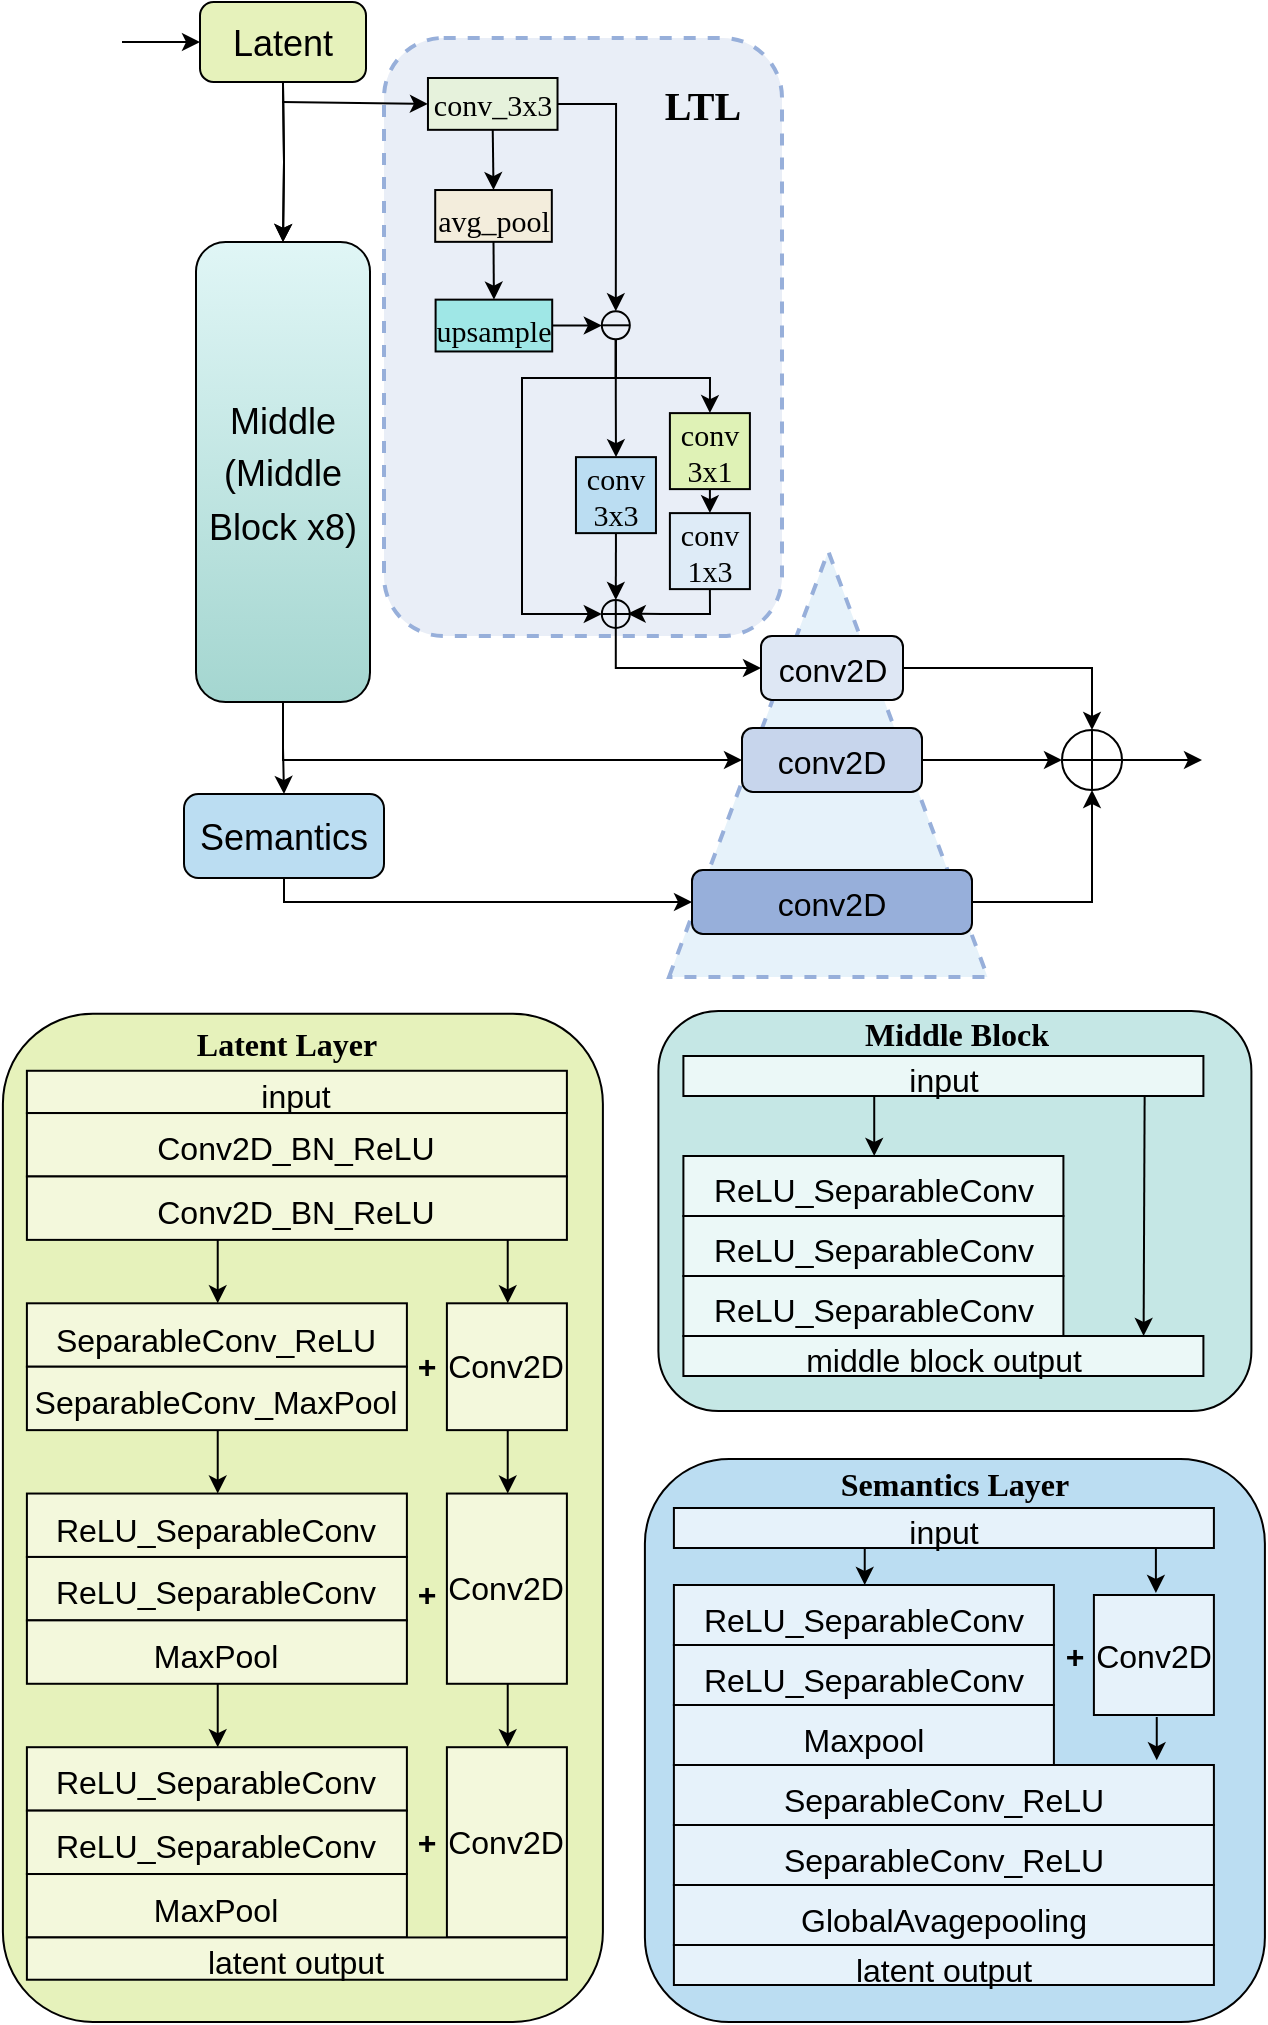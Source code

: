 <mxfile version="20.1.4" type="github">
  <diagram id="WAzO3WtMI_GyH3f_W9UE" name="Page-1">
    <mxGraphModel dx="2221" dy="1181" grid="1" gridSize="10" guides="1" tooltips="1" connect="1" arrows="1" fold="1" page="0" pageScale="1" pageWidth="827" pageHeight="1169" math="0" shadow="0">
      <root>
        <mxCell id="0" />
        <mxCell id="1" parent="0" />
        <mxCell id="YoniJZbzX_0_3eX6zQOQ-70" value="" style="triangle;whiteSpace=wrap;html=1;dashed=1;fillStyle=auto;fontFamily=Times New Roman;fontSize=20;strokeColor=#97AFDA;strokeWidth=2;fillColor=#E6F2FA;gradientColor=none;rotation=-90;" vertex="1" parent="1">
          <mxGeometry x="350.73" y="361.41" width="212.82" height="159.25" as="geometry" />
        </mxCell>
        <mxCell id="YoniJZbzX_0_3eX6zQOQ-61" value="" style="rounded=1;whiteSpace=wrap;html=1;fontSize=16;strokeColor=#97AFDA;strokeWidth=2;fillColor=#E9EEF7;dashed=1;" vertex="1" parent="1">
          <mxGeometry x="235" y="77.96" width="199" height="299.04" as="geometry" />
        </mxCell>
        <mxCell id="YoniJZbzX_0_3eX6zQOQ-44" style="edgeStyle=orthogonalEdgeStyle;rounded=0;orthogonalLoop=1;jettySize=auto;html=1;exitX=0.5;exitY=1;exitDx=0;exitDy=0;entryX=0.5;entryY=0;entryDx=0;entryDy=0;fontSize=28;" edge="1" parent="1" source="YoniJZbzX_0_3eX6zQOQ-24" target="YoniJZbzX_0_3eX6zQOQ-28">
          <mxGeometry relative="1" as="geometry">
            <Array as="points">
              <mxPoint x="351" y="248" />
              <mxPoint x="398" y="248" />
            </Array>
          </mxGeometry>
        </mxCell>
        <mxCell id="YoniJZbzX_0_3eX6zQOQ-49" style="edgeStyle=orthogonalEdgeStyle;rounded=0;orthogonalLoop=1;jettySize=auto;html=1;exitX=0.5;exitY=1;exitDx=0;exitDy=0;entryX=0;entryY=0.5;entryDx=0;entryDy=0;fontSize=28;" edge="1" parent="1" source="YoniJZbzX_0_3eX6zQOQ-24" target="YoniJZbzX_0_3eX6zQOQ-37">
          <mxGeometry relative="1" as="geometry">
            <Array as="points">
              <mxPoint x="351" y="248" />
              <mxPoint x="304" y="248" />
              <mxPoint x="304" y="366" />
            </Array>
          </mxGeometry>
        </mxCell>
        <mxCell id="YoniJZbzX_0_3eX6zQOQ-24" value="" style="ellipse;whiteSpace=wrap;html=1;labelBackgroundColor=none;fontFamily=Times New Roman;fontSize=20;fillColor=none;gradientColor=none;" vertex="1" parent="1">
          <mxGeometry x="343.904" y="214.652" width="14" height="14" as="geometry" />
        </mxCell>
        <mxCell id="YoniJZbzX_0_3eX6zQOQ-6" value="" style="endArrow=classic;html=1;rounded=0;fontFamily=Times New Roman;fontSize=20;exitX=1;exitY=0.5;exitDx=0;exitDy=0;entryX=0.5;entryY=0;entryDx=0;entryDy=0;" edge="1" parent="1" target="YoniJZbzX_0_3eX6zQOQ-24">
          <mxGeometry width="50" height="50" relative="1" as="geometry">
            <mxPoint x="316.76" y="110.957" as="sourcePoint" />
            <mxPoint x="351.03" y="199.061" as="targetPoint" />
            <Array as="points">
              <mxPoint x="351.03" y="110.957" />
            </Array>
          </mxGeometry>
        </mxCell>
        <mxCell id="6SteIcs9atlxRpSBMP28-93" value="" style="edgeStyle=orthogonalEdgeStyle;rounded=0;orthogonalLoop=1;jettySize=auto;html=1;fontSize=20;" parent="1" target="6SteIcs9atlxRpSBMP28-2" edge="1">
          <mxGeometry relative="1" as="geometry">
            <mxPoint x="184.471" y="99" as="sourcePoint" />
          </mxGeometry>
        </mxCell>
        <mxCell id="6SteIcs9atlxRpSBMP28-94" value="" style="edgeStyle=orthogonalEdgeStyle;rounded=0;orthogonalLoop=1;jettySize=auto;html=1;fontSize=20;" parent="1" target="6SteIcs9atlxRpSBMP28-2" edge="1">
          <mxGeometry relative="1" as="geometry">
            <mxPoint x="184.471" y="99" as="sourcePoint" />
          </mxGeometry>
        </mxCell>
        <mxCell id="YoniJZbzX_0_3eX6zQOQ-26" style="edgeStyle=orthogonalEdgeStyle;rounded=0;orthogonalLoop=1;jettySize=auto;html=1;exitX=0.5;exitY=1;exitDx=0;exitDy=0;entryX=0.5;entryY=0;entryDx=0;entryDy=0;fontSize=20;" edge="1" parent="1" source="6SteIcs9atlxRpSBMP28-2" target="6SteIcs9atlxRpSBMP28-3">
          <mxGeometry relative="1" as="geometry" />
        </mxCell>
        <mxCell id="YoniJZbzX_0_3eX6zQOQ-60" style="edgeStyle=orthogonalEdgeStyle;rounded=0;orthogonalLoop=1;jettySize=auto;html=1;exitX=0.5;exitY=1;exitDx=0;exitDy=0;entryX=0;entryY=0.5;entryDx=0;entryDy=0;fontSize=16;" edge="1" parent="1" source="6SteIcs9atlxRpSBMP28-2" target="6SteIcs9atlxRpSBMP28-80">
          <mxGeometry relative="1" as="geometry" />
        </mxCell>
        <mxCell id="6SteIcs9atlxRpSBMP28-2" value="&lt;font style=&quot;font-size: 18px;&quot;&gt;&lt;span style=&quot;&quot;&gt;Middle&lt;/span&gt;&lt;br&gt;&lt;font style=&quot;font-size: 18px;&quot;&gt;(Middle Block x8)&lt;/font&gt;&lt;br&gt;&lt;/font&gt;" style="rounded=1;whiteSpace=wrap;html=1;fontSize=22;strokeColor=default;fillColor=#E0F6F6;arcSize=17;gradientColor=#A4D6D0;" parent="1" vertex="1">
          <mxGeometry x="141" y="180" width="87" height="230" as="geometry" />
        </mxCell>
        <mxCell id="YoniJZbzX_0_3eX6zQOQ-57" style="edgeStyle=orthogonalEdgeStyle;rounded=0;orthogonalLoop=1;jettySize=auto;html=1;exitX=0.5;exitY=1;exitDx=0;exitDy=0;entryX=0;entryY=0.5;entryDx=0;entryDy=0;fontSize=16;" edge="1" parent="1" source="6SteIcs9atlxRpSBMP28-3" target="6SteIcs9atlxRpSBMP28-82">
          <mxGeometry relative="1" as="geometry">
            <Array as="points">
              <mxPoint x="185" y="510" />
            </Array>
          </mxGeometry>
        </mxCell>
        <mxCell id="6SteIcs9atlxRpSBMP28-3" value="&lt;font style=&quot;font-size: 18px;&quot;&gt;Semantics&lt;/font&gt;" style="rounded=1;whiteSpace=wrap;html=1;fontSize=22;strokeColor=default;fillColor=#BBDDF2;arcSize=17;" parent="1" vertex="1">
          <mxGeometry x="135" y="456" width="100" height="42" as="geometry" />
        </mxCell>
        <mxCell id="YoniJZbzX_0_3eX6zQOQ-56" style="edgeStyle=orthogonalEdgeStyle;rounded=0;orthogonalLoop=1;jettySize=auto;html=1;exitX=1;exitY=0.5;exitDx=0;exitDy=0;entryX=0.5;entryY=0;entryDx=0;entryDy=0;fontSize=16;" edge="1" parent="1" source="6SteIcs9atlxRpSBMP28-74" target="YoniJZbzX_0_3eX6zQOQ-53">
          <mxGeometry relative="1" as="geometry" />
        </mxCell>
        <mxCell id="6SteIcs9atlxRpSBMP28-74" value="&lt;font style=&quot;font-size: 16px;&quot;&gt;conv2D&lt;/font&gt;" style="rounded=1;whiteSpace=wrap;html=1;fontSize=22;strokeColor=default;fillColor=#DEE7F4;arcSize=17;" parent="1" vertex="1">
          <mxGeometry x="423.5" y="377" width="71" height="32" as="geometry" />
        </mxCell>
        <mxCell id="YoniJZbzX_0_3eX6zQOQ-54" style="edgeStyle=orthogonalEdgeStyle;rounded=0;orthogonalLoop=1;jettySize=auto;html=1;exitX=1;exitY=0.5;exitDx=0;exitDy=0;entryX=0;entryY=0.5;entryDx=0;entryDy=0;fontSize=16;" edge="1" parent="1" source="6SteIcs9atlxRpSBMP28-80" target="YoniJZbzX_0_3eX6zQOQ-53">
          <mxGeometry relative="1" as="geometry" />
        </mxCell>
        <mxCell id="6SteIcs9atlxRpSBMP28-80" value="&lt;font style=&quot;font-size: 16px;&quot;&gt;conv2D&lt;/font&gt;" style="rounded=1;whiteSpace=wrap;html=1;fontSize=22;strokeColor=default;fillColor=#C7D5EC;arcSize=17;align=center;" parent="1" vertex="1">
          <mxGeometry x="414" y="423" width="90" height="32" as="geometry" />
        </mxCell>
        <mxCell id="YoniJZbzX_0_3eX6zQOQ-58" style="edgeStyle=orthogonalEdgeStyle;rounded=0;orthogonalLoop=1;jettySize=auto;html=1;exitX=1;exitY=0.5;exitDx=0;exitDy=0;entryX=0.5;entryY=1;entryDx=0;entryDy=0;fontSize=16;" edge="1" parent="1" source="6SteIcs9atlxRpSBMP28-82" target="YoniJZbzX_0_3eX6zQOQ-53">
          <mxGeometry relative="1" as="geometry" />
        </mxCell>
        <mxCell id="6SteIcs9atlxRpSBMP28-82" value="&lt;font style=&quot;font-size: 16px;&quot;&gt;conv2D&lt;/font&gt;" style="rounded=1;whiteSpace=wrap;html=1;fontSize=22;strokeColor=default;fillColor=#97AFDA;arcSize=17;" parent="1" vertex="1">
          <mxGeometry x="389" y="494" width="140" height="32" as="geometry" />
        </mxCell>
        <mxCell id="6SteIcs9atlxRpSBMP28-259" value="" style="endArrow=classic;html=1;rounded=0;fontSize=22;entryX=0;entryY=0.5;entryDx=0;entryDy=0;" parent="1" edge="1" target="6SteIcs9atlxRpSBMP28-267">
          <mxGeometry width="50" height="50" relative="1" as="geometry">
            <mxPoint x="104" y="80" as="sourcePoint" />
            <mxPoint x="84" y="120" as="targetPoint" />
          </mxGeometry>
        </mxCell>
        <mxCell id="6SteIcs9atlxRpSBMP28-267" value="&lt;font style=&quot;font-size: 18px;&quot;&gt;Latent&lt;/font&gt;" style="rounded=1;whiteSpace=wrap;html=1;fontSize=22;strokeColor=default;fillColor=#E6F2BB;arcSize=17;" parent="1" vertex="1">
          <mxGeometry x="143" y="60" width="83" height="40" as="geometry" />
        </mxCell>
        <mxCell id="YoniJZbzX_0_3eX6zQOQ-2" value="&lt;font style=&quot;&quot; face=&quot;Times New Roman&quot;&gt;&lt;font style=&quot;font-size: 15px;&quot;&gt;conv_3x3&lt;/font&gt;&lt;br&gt;&lt;/font&gt;" style="rounded=0;whiteSpace=wrap;html=1;fillColor=#E6F2DC;" vertex="1" parent="1">
          <mxGeometry x="256.978" y="98" width="64.782" height="25.913" as="geometry" />
        </mxCell>
        <mxCell id="YoniJZbzX_0_3eX6zQOQ-4" value="" style="endArrow=classic;html=1;rounded=0;entryX=0.5;entryY=0;entryDx=0;entryDy=0;exitX=0.5;exitY=1;exitDx=0;exitDy=0;" edge="1" parent="1" source="YoniJZbzX_0_3eX6zQOQ-2" target="YoniJZbzX_0_3eX6zQOQ-7">
          <mxGeometry width="50" height="50" relative="1" as="geometry">
            <mxPoint x="289.239" y="130.391" as="sourcePoint" />
            <mxPoint x="289.304" y="162.783" as="targetPoint" />
          </mxGeometry>
        </mxCell>
        <mxCell id="YoniJZbzX_0_3eX6zQOQ-39" style="edgeStyle=orthogonalEdgeStyle;rounded=0;orthogonalLoop=1;jettySize=auto;html=1;exitX=0.5;exitY=1;exitDx=0;exitDy=0;entryX=0.5;entryY=0;entryDx=0;entryDy=0;fontSize=28;" edge="1" parent="1" source="YoniJZbzX_0_3eX6zQOQ-7" target="YoniJZbzX_0_3eX6zQOQ-8">
          <mxGeometry relative="1" as="geometry" />
        </mxCell>
        <mxCell id="YoniJZbzX_0_3eX6zQOQ-7" value="&lt;font style=&quot;font-size: 15px;&quot;&gt;avg_pool&lt;/font&gt;" style="rounded=0;whiteSpace=wrap;html=1;fontFamily=Times New Roman;fontSize=20;fillColor=#F3EDDC;" vertex="1" parent="1">
          <mxGeometry x="260.605" y="154.009" width="58.304" height="25.913" as="geometry" />
        </mxCell>
        <mxCell id="YoniJZbzX_0_3eX6zQOQ-36" style="edgeStyle=orthogonalEdgeStyle;rounded=0;orthogonalLoop=1;jettySize=auto;html=1;exitX=1;exitY=0.5;exitDx=0;exitDy=0;entryX=0;entryY=0.5;entryDx=0;entryDy=0;fontSize=15;" edge="1" parent="1" source="YoniJZbzX_0_3eX6zQOQ-8" target="YoniJZbzX_0_3eX6zQOQ-24">
          <mxGeometry relative="1" as="geometry" />
        </mxCell>
        <mxCell id="YoniJZbzX_0_3eX6zQOQ-8" value="&lt;font style=&quot;font-size: 15px;&quot;&gt;upsample&lt;/font&gt;" style="rounded=0;whiteSpace=wrap;html=1;fontFamily=Times New Roman;fontSize=20;fillColor=#9FE7E6;" vertex="1" parent="1">
          <mxGeometry x="260.8" y="208.822" width="58.304" height="25.913" as="geometry" />
        </mxCell>
        <mxCell id="YoniJZbzX_0_3eX6zQOQ-33" style="edgeStyle=orthogonalEdgeStyle;rounded=0;orthogonalLoop=1;jettySize=auto;html=1;exitX=0.5;exitY=1;exitDx=0;exitDy=0;entryX=0.5;entryY=0;entryDx=0;entryDy=0;fontSize=15;" edge="1" parent="1" source="YoniJZbzX_0_3eX6zQOQ-24" target="YoniJZbzX_0_3eX6zQOQ-30">
          <mxGeometry relative="1" as="geometry" />
        </mxCell>
        <mxCell id="YoniJZbzX_0_3eX6zQOQ-34" style="edgeStyle=orthogonalEdgeStyle;rounded=0;orthogonalLoop=1;jettySize=auto;html=1;exitX=0.5;exitY=1;exitDx=0;exitDy=0;entryX=0.5;entryY=0;entryDx=0;entryDy=0;fontSize=15;" edge="1" parent="1" source="YoniJZbzX_0_3eX6zQOQ-28" target="YoniJZbzX_0_3eX6zQOQ-29">
          <mxGeometry relative="1" as="geometry" />
        </mxCell>
        <mxCell id="YoniJZbzX_0_3eX6zQOQ-28" value="&lt;font style=&quot;&quot; face=&quot;Times New Roman&quot;&gt;&lt;font style=&quot;font-size: 15px;&quot;&gt;conv&lt;br&gt;3x1&lt;/font&gt;&lt;br&gt;&lt;/font&gt;" style="rounded=0;whiteSpace=wrap;html=1;fillColor=#DFF2B6;" vertex="1" parent="1">
          <mxGeometry x="377.95" y="265.56" width="40" height="38" as="geometry" />
        </mxCell>
        <mxCell id="YoniJZbzX_0_3eX6zQOQ-52" style="edgeStyle=orthogonalEdgeStyle;rounded=0;orthogonalLoop=1;jettySize=auto;html=1;exitX=0.5;exitY=1;exitDx=0;exitDy=0;entryX=0.926;entryY=0.491;entryDx=0;entryDy=0;entryPerimeter=0;fontSize=28;" edge="1" parent="1" source="YoniJZbzX_0_3eX6zQOQ-29" target="YoniJZbzX_0_3eX6zQOQ-37">
          <mxGeometry relative="1" as="geometry">
            <Array as="points">
              <mxPoint x="398" y="366" />
              <mxPoint x="374" y="366" />
            </Array>
          </mxGeometry>
        </mxCell>
        <mxCell id="YoniJZbzX_0_3eX6zQOQ-29" value="&lt;font style=&quot;&quot; face=&quot;Times New Roman&quot;&gt;&lt;font style=&quot;font-size: 15px;&quot;&gt;conv&lt;br&gt;1x3&lt;/font&gt;&lt;br&gt;&lt;/font&gt;" style="rounded=0;whiteSpace=wrap;html=1;fillColor=#DEEBF7;" vertex="1" parent="1">
          <mxGeometry x="377.95" y="315.56" width="40" height="38" as="geometry" />
        </mxCell>
        <mxCell id="YoniJZbzX_0_3eX6zQOQ-41" style="edgeStyle=orthogonalEdgeStyle;rounded=0;orthogonalLoop=1;jettySize=auto;html=1;exitX=0.5;exitY=1;exitDx=0;exitDy=0;entryX=0.5;entryY=0;entryDx=0;entryDy=0;fontSize=28;" edge="1" parent="1" source="YoniJZbzX_0_3eX6zQOQ-30" target="YoniJZbzX_0_3eX6zQOQ-37">
          <mxGeometry relative="1" as="geometry" />
        </mxCell>
        <mxCell id="YoniJZbzX_0_3eX6zQOQ-30" value="&lt;font style=&quot;&quot; face=&quot;Times New Roman&quot;&gt;&lt;font style=&quot;font-size: 15px;&quot;&gt;conv&lt;br&gt;3x3&lt;/font&gt;&lt;br&gt;&lt;/font&gt;" style="rounded=0;whiteSpace=wrap;html=1;fillColor=#BBDDF2;" vertex="1" parent="1">
          <mxGeometry x="330.982" y="287.563" width="40" height="38" as="geometry" />
        </mxCell>
        <mxCell id="YoniJZbzX_0_3eX6zQOQ-55" style="edgeStyle=orthogonalEdgeStyle;rounded=0;orthogonalLoop=1;jettySize=auto;html=1;exitX=0.5;exitY=1;exitDx=0;exitDy=0;entryX=0;entryY=0.5;entryDx=0;entryDy=0;fontSize=16;" edge="1" parent="1" source="YoniJZbzX_0_3eX6zQOQ-37" target="6SteIcs9atlxRpSBMP28-74">
          <mxGeometry relative="1" as="geometry" />
        </mxCell>
        <mxCell id="YoniJZbzX_0_3eX6zQOQ-37" value="" style="shape=orEllipse;perimeter=ellipsePerimeter;whiteSpace=wrap;html=1;backgroundOutline=1;fontSize=15;strokeColor=default;strokeWidth=1;fillColor=none;" vertex="1" parent="1">
          <mxGeometry x="343.9" y="359" width="14" height="14" as="geometry" />
        </mxCell>
        <mxCell id="YoniJZbzX_0_3eX6zQOQ-38" value="" style="endArrow=none;html=1;rounded=0;fontSize=28;exitX=0;exitY=0.5;exitDx=0;exitDy=0;entryX=1;entryY=0.5;entryDx=0;entryDy=0;" edge="1" parent="1" source="YoniJZbzX_0_3eX6zQOQ-24" target="YoniJZbzX_0_3eX6zQOQ-24">
          <mxGeometry width="50" height="50" relative="1" as="geometry">
            <mxPoint x="344" y="271" as="sourcePoint" />
            <mxPoint x="394" y="221" as="targetPoint" />
          </mxGeometry>
        </mxCell>
        <mxCell id="YoniJZbzX_0_3eX6zQOQ-48" value="" style="endArrow=classic;html=1;rounded=0;fontSize=28;entryX=0;entryY=0.5;entryDx=0;entryDy=0;" edge="1" parent="1" target="YoniJZbzX_0_3eX6zQOQ-2">
          <mxGeometry width="50" height="50" relative="1" as="geometry">
            <mxPoint x="184" y="110" as="sourcePoint" />
            <mxPoint x="226" y="116.92" as="targetPoint" />
          </mxGeometry>
        </mxCell>
        <mxCell id="YoniJZbzX_0_3eX6zQOQ-59" style="edgeStyle=orthogonalEdgeStyle;rounded=0;orthogonalLoop=1;jettySize=auto;html=1;exitX=1;exitY=0.5;exitDx=0;exitDy=0;fontSize=16;" edge="1" parent="1" source="YoniJZbzX_0_3eX6zQOQ-53">
          <mxGeometry relative="1" as="geometry">
            <mxPoint x="644" y="439" as="targetPoint" />
          </mxGeometry>
        </mxCell>
        <mxCell id="YoniJZbzX_0_3eX6zQOQ-53" value="" style="shape=orEllipse;perimeter=ellipsePerimeter;whiteSpace=wrap;html=1;backgroundOutline=1;fontSize=28;strokeColor=default;strokeWidth=1;fillColor=none;" vertex="1" parent="1">
          <mxGeometry x="574" y="424" width="30" height="30" as="geometry" />
        </mxCell>
        <mxCell id="6SteIcs9atlxRpSBMP28-83" value="" style="group" parent="1" vertex="1" connectable="0">
          <mxGeometry x="44.45" y="550" width="300" height="520" as="geometry" />
        </mxCell>
        <mxCell id="6SteIcs9atlxRpSBMP28-65" value="" style="rounded=1;whiteSpace=wrap;html=1;fontSize=16;fillColor=#E6F2BB;" parent="6SteIcs9atlxRpSBMP28-83" vertex="1">
          <mxGeometry y="15.854" width="300" height="504.146" as="geometry" />
        </mxCell>
        <mxCell id="6SteIcs9atlxRpSBMP28-5" value="&lt;font style=&quot;font-size: 16px;&quot;&gt;input&lt;/font&gt;" style="rounded=0;whiteSpace=wrap;html=1;fontSize=20;align=center;fillColor=#F3F8DC;" parent="6SteIcs9atlxRpSBMP28-83" vertex="1">
          <mxGeometry x="12" y="44.39" width="270" height="21.138" as="geometry" />
        </mxCell>
        <mxCell id="6SteIcs9atlxRpSBMP28-6" value="&lt;font style=&quot;font-size: 16px;&quot;&gt;Conv2D_BN_ReLU&lt;/font&gt;" style="rounded=0;whiteSpace=wrap;html=1;fontSize=20;fillColor=#F3F8DC;" parent="6SteIcs9atlxRpSBMP28-83" vertex="1">
          <mxGeometry x="12" y="65.528" width="270" height="31.707" as="geometry" />
        </mxCell>
        <mxCell id="6SteIcs9atlxRpSBMP28-7" value="&lt;font style=&quot;font-size: 16px;&quot;&gt;Conv2D_BN_ReLU&lt;/font&gt;" style="rounded=0;whiteSpace=wrap;html=1;fontSize=20;fillColor=#F3F8DC;" parent="6SteIcs9atlxRpSBMP28-83" vertex="1">
          <mxGeometry x="12" y="97.236" width="270" height="31.707" as="geometry" />
        </mxCell>
        <mxCell id="6SteIcs9atlxRpSBMP28-8" value="" style="endArrow=classic;html=1;rounded=0;fontSize=30;" parent="6SteIcs9atlxRpSBMP28-83" edge="1">
          <mxGeometry width="50" height="50" relative="1" as="geometry">
            <mxPoint x="107.413" y="128.943" as="sourcePoint" />
            <mxPoint x="107.413" y="160.65" as="targetPoint" />
          </mxGeometry>
        </mxCell>
        <mxCell id="6SteIcs9atlxRpSBMP28-9" value="&lt;font style=&quot;font-size: 16px;&quot;&gt;SeparableConv_ReLU&lt;/font&gt;" style="rounded=0;whiteSpace=wrap;html=1;fontSize=20;fillColor=#F3F8DC;" parent="6SteIcs9atlxRpSBMP28-83" vertex="1">
          <mxGeometry x="12" y="160.65" width="190" height="31.707" as="geometry" />
        </mxCell>
        <mxCell id="6SteIcs9atlxRpSBMP28-10" value="&lt;font style=&quot;font-size: 16px;&quot;&gt;SeparableConv_MaxPool&lt;/font&gt;" style="rounded=0;whiteSpace=wrap;html=1;fontSize=20;fillColor=#F3F8DC;" parent="6SteIcs9atlxRpSBMP28-83" vertex="1">
          <mxGeometry x="12" y="192.358" width="190" height="31.707" as="geometry" />
        </mxCell>
        <mxCell id="6SteIcs9atlxRpSBMP28-11" value="Conv2D" style="rounded=0;whiteSpace=wrap;html=1;fontSize=16;gradientColor=none;fillColor=#F3F8DC;" parent="6SteIcs9atlxRpSBMP28-83" vertex="1">
          <mxGeometry x="222" y="160.65" width="60" height="63.415" as="geometry" />
        </mxCell>
        <mxCell id="6SteIcs9atlxRpSBMP28-12" value="&lt;font style=&quot;font-size: 16px;&quot;&gt;ReLU_SeparableConv&lt;/font&gt;" style="rounded=0;whiteSpace=wrap;html=1;fontSize=20;fillColor=#F3F8DC;" parent="6SteIcs9atlxRpSBMP28-83" vertex="1">
          <mxGeometry x="12" y="255.772" width="190" height="31.707" as="geometry" />
        </mxCell>
        <mxCell id="6SteIcs9atlxRpSBMP28-13" value="&lt;font style=&quot;font-size: 16px;&quot;&gt;ReLU_SeparableConv&lt;/font&gt;" style="rounded=0;whiteSpace=wrap;html=1;fontSize=20;fillColor=#F3F8DC;" parent="6SteIcs9atlxRpSBMP28-83" vertex="1">
          <mxGeometry x="12" y="287.48" width="190" height="31.707" as="geometry" />
        </mxCell>
        <mxCell id="6SteIcs9atlxRpSBMP28-14" value="Conv2D" style="rounded=0;whiteSpace=wrap;html=1;fontSize=16;fillColor=#F3F8DC;" parent="6SteIcs9atlxRpSBMP28-83" vertex="1">
          <mxGeometry x="222" y="255.772" width="60" height="95.122" as="geometry" />
        </mxCell>
        <mxCell id="6SteIcs9atlxRpSBMP28-18" value="&lt;font style=&quot;font-size: 16px;&quot;&gt;MaxPool&lt;/font&gt;" style="rounded=0;whiteSpace=wrap;html=1;fontSize=20;fillColor=#F3F8DC;" parent="6SteIcs9atlxRpSBMP28-83" vertex="1">
          <mxGeometry x="12" y="319.187" width="190" height="31.707" as="geometry" />
        </mxCell>
        <mxCell id="6SteIcs9atlxRpSBMP28-19" value="&lt;font style=&quot;font-size: 16px;&quot;&gt;ReLU_SeparableConv&lt;/font&gt;" style="rounded=0;whiteSpace=wrap;html=1;fontSize=20;fillColor=#F3F8DC;" parent="6SteIcs9atlxRpSBMP28-83" vertex="1">
          <mxGeometry x="12" y="382.602" width="190" height="31.707" as="geometry" />
        </mxCell>
        <mxCell id="6SteIcs9atlxRpSBMP28-20" value="&lt;font style=&quot;font-size: 16px;&quot;&gt;ReLU_SeparableConv&lt;/font&gt;" style="rounded=0;whiteSpace=wrap;html=1;fontSize=20;fillColor=#F3F8DC;" parent="6SteIcs9atlxRpSBMP28-83" vertex="1">
          <mxGeometry x="12" y="414.309" width="190" height="31.707" as="geometry" />
        </mxCell>
        <mxCell id="6SteIcs9atlxRpSBMP28-21" value="Conv2D" style="rounded=0;whiteSpace=wrap;html=1;fontSize=16;fillColor=#F3F8DC;" parent="6SteIcs9atlxRpSBMP28-83" vertex="1">
          <mxGeometry x="222" y="382.602" width="60" height="95.122" as="geometry" />
        </mxCell>
        <mxCell id="6SteIcs9atlxRpSBMP28-22" value="&lt;font style=&quot;font-size: 16px;&quot;&gt;MaxPool&lt;/font&gt;" style="rounded=0;whiteSpace=wrap;html=1;fontSize=20;fillColor=#F3F8DC;" parent="6SteIcs9atlxRpSBMP28-83" vertex="1">
          <mxGeometry x="12" y="446.016" width="190" height="31.707" as="geometry" />
        </mxCell>
        <mxCell id="6SteIcs9atlxRpSBMP28-23" value="&lt;font style=&quot;font-size: 16px;&quot;&gt;latent output&lt;/font&gt;" style="rounded=0;whiteSpace=wrap;html=1;fontSize=20;align=center;fillColor=#F3F8DC;" parent="6SteIcs9atlxRpSBMP28-83" vertex="1">
          <mxGeometry x="12" y="477.724" width="270" height="21.138" as="geometry" />
        </mxCell>
        <mxCell id="6SteIcs9atlxRpSBMP28-24" value="" style="endArrow=classic;html=1;rounded=0;fontSize=30;" parent="6SteIcs9atlxRpSBMP28-83" edge="1">
          <mxGeometry width="50" height="50" relative="1" as="geometry">
            <mxPoint x="252.413" y="128.943" as="sourcePoint" />
            <mxPoint x="252.413" y="160.65" as="targetPoint" />
          </mxGeometry>
        </mxCell>
        <mxCell id="6SteIcs9atlxRpSBMP28-25" value="" style="endArrow=classic;html=1;rounded=0;fontSize=30;" parent="6SteIcs9atlxRpSBMP28-83" edge="1">
          <mxGeometry width="50" height="50" relative="1" as="geometry">
            <mxPoint x="107.413" y="224.065" as="sourcePoint" />
            <mxPoint x="107.413" y="255.772" as="targetPoint" />
          </mxGeometry>
        </mxCell>
        <mxCell id="6SteIcs9atlxRpSBMP28-26" value="" style="endArrow=classic;html=1;rounded=0;fontSize=30;" parent="6SteIcs9atlxRpSBMP28-83" edge="1">
          <mxGeometry width="50" height="50" relative="1" as="geometry">
            <mxPoint x="107.413" y="350.894" as="sourcePoint" />
            <mxPoint x="107.413" y="382.602" as="targetPoint" />
          </mxGeometry>
        </mxCell>
        <mxCell id="6SteIcs9atlxRpSBMP28-27" value="" style="endArrow=classic;html=1;rounded=0;fontSize=30;" parent="6SteIcs9atlxRpSBMP28-83" edge="1">
          <mxGeometry width="50" height="50" relative="1" as="geometry">
            <mxPoint x="252.413" y="224.065" as="sourcePoint" />
            <mxPoint x="252.413" y="255.772" as="targetPoint" />
          </mxGeometry>
        </mxCell>
        <mxCell id="6SteIcs9atlxRpSBMP28-28" value="" style="endArrow=classic;html=1;rounded=0;fontSize=30;" parent="6SteIcs9atlxRpSBMP28-83" edge="1">
          <mxGeometry width="50" height="50" relative="1" as="geometry">
            <mxPoint x="252.413" y="350.894" as="sourcePoint" />
            <mxPoint x="252.413" y="382.602" as="targetPoint" />
          </mxGeometry>
        </mxCell>
        <mxCell id="6SteIcs9atlxRpSBMP28-29" value="" style="text;html=1;align=center;verticalAlign=middle;resizable=0;points=[];autosize=1;strokeColor=none;fillColor=none;fontSize=16;fillStyle=auto;" parent="6SteIcs9atlxRpSBMP28-83" vertex="1">
          <mxGeometry x="125" y="-5" width="50" height="40" as="geometry" />
        </mxCell>
        <mxCell id="6SteIcs9atlxRpSBMP28-51" value="&lt;b&gt;+&lt;/b&gt;" style="text;html=1;align=center;verticalAlign=middle;resizable=0;points=[];autosize=1;strokeColor=none;fillColor=none;fontSize=16;" parent="6SteIcs9atlxRpSBMP28-83" vertex="1">
          <mxGeometry x="197" y="176.504" width="30" height="30" as="geometry" />
        </mxCell>
        <mxCell id="6SteIcs9atlxRpSBMP28-52" value="&lt;b&gt;+&lt;/b&gt;" style="text;html=1;align=center;verticalAlign=middle;resizable=0;points=[];autosize=1;strokeColor=none;fillColor=none;fontSize=16;" parent="6SteIcs9atlxRpSBMP28-83" vertex="1">
          <mxGeometry x="197" y="290.65" width="30" height="30" as="geometry" />
        </mxCell>
        <mxCell id="6SteIcs9atlxRpSBMP28-53" value="&lt;b&gt;+&lt;/b&gt;" style="text;html=1;align=center;verticalAlign=middle;resizable=0;points=[];autosize=1;strokeColor=none;fillColor=none;fontSize=16;" parent="6SteIcs9atlxRpSBMP28-83" vertex="1">
          <mxGeometry x="197" y="415.366" width="30" height="30" as="geometry" />
        </mxCell>
        <mxCell id="YoniJZbzX_0_3eX6zQOQ-62" value="&lt;b style=&quot;font-family: Helvetica;&quot;&gt;&lt;font face=&quot;Times New Roman&quot;&gt;Latent Layer&lt;/font&gt;&lt;/b&gt;" style="text;html=1;align=center;verticalAlign=middle;resizable=0;points=[];autosize=1;strokeColor=none;fillColor=none;fontSize=16;fontFamily=Times New Roman;" vertex="1" parent="6SteIcs9atlxRpSBMP28-83">
          <mxGeometry x="87.0" y="15.85" width="110" height="30" as="geometry" />
        </mxCell>
        <mxCell id="6SteIcs9atlxRpSBMP28-84" value="" style="group" parent="1" vertex="1" connectable="0">
          <mxGeometry x="372.2" y="550" width="296.5" height="214.5" as="geometry" />
        </mxCell>
        <mxCell id="6SteIcs9atlxRpSBMP28-67" value="" style="rounded=1;whiteSpace=wrap;html=1;fontSize=16;fillColor=#C5E7E5;" parent="6SteIcs9atlxRpSBMP28-84" vertex="1">
          <mxGeometry y="14.5" width="296.5" height="200" as="geometry" />
        </mxCell>
        <mxCell id="6SteIcs9atlxRpSBMP28-30" value="&lt;font style=&quot;font-size: 16px;&quot;&gt;input&lt;/font&gt;" style="rounded=0;whiteSpace=wrap;html=1;fontSize=20;align=center;fillColor=#EBF8F7;" parent="6SteIcs9atlxRpSBMP28-84" vertex="1">
          <mxGeometry x="12.5" y="37" width="260" height="20" as="geometry" />
        </mxCell>
        <mxCell id="6SteIcs9atlxRpSBMP28-33" value="" style="endArrow=classic;html=1;rounded=0;fontSize=30;" parent="6SteIcs9atlxRpSBMP28-84" edge="1">
          <mxGeometry width="50" height="50" relative="1" as="geometry">
            <mxPoint x="107.913" y="57" as="sourcePoint" />
            <mxPoint x="107.913" y="87" as="targetPoint" />
          </mxGeometry>
        </mxCell>
        <mxCell id="6SteIcs9atlxRpSBMP28-34" value="&lt;font style=&quot;font-size: 16px;&quot;&gt;ReLU_SeparableConv&lt;/font&gt;" style="rounded=0;whiteSpace=wrap;html=1;fontSize=20;fillColor=#EBF8F7;" parent="6SteIcs9atlxRpSBMP28-84" vertex="1">
          <mxGeometry x="12.5" y="87" width="190" height="30" as="geometry" />
        </mxCell>
        <mxCell id="6SteIcs9atlxRpSBMP28-35" value="&lt;span style=&quot;font-size: 16px;&quot;&gt;ReLU_SeparableConv&lt;/span&gt;" style="rounded=0;whiteSpace=wrap;html=1;fontSize=20;fillColor=#EBF8F7;" parent="6SteIcs9atlxRpSBMP28-84" vertex="1">
          <mxGeometry x="12.5" y="117" width="190" height="30" as="geometry" />
        </mxCell>
        <mxCell id="6SteIcs9atlxRpSBMP28-37" value="" style="endArrow=classic;html=1;rounded=0;fontSize=30;entryX=0.885;entryY=0;entryDx=0;entryDy=0;entryPerimeter=0;" parent="6SteIcs9atlxRpSBMP28-84" target="6SteIcs9atlxRpSBMP28-40" edge="1">
          <mxGeometry width="50" height="50" relative="1" as="geometry">
            <mxPoint x="243.12" y="57" as="sourcePoint" />
            <mxPoint x="243.12" y="87" as="targetPoint" />
          </mxGeometry>
        </mxCell>
        <mxCell id="6SteIcs9atlxRpSBMP28-38" value="" style="text;html=1;align=center;verticalAlign=middle;resizable=0;points=[];autosize=1;strokeColor=none;fillColor=none;fontSize=16;" parent="6SteIcs9atlxRpSBMP28-84" vertex="1">
          <mxGeometry x="131.5" y="-5" width="50" height="40" as="geometry" />
        </mxCell>
        <mxCell id="6SteIcs9atlxRpSBMP28-39" value="&lt;span style=&quot;font-size: 16px;&quot;&gt;ReLU_SeparableConv&lt;/span&gt;" style="rounded=0;whiteSpace=wrap;html=1;fontSize=20;fillColor=#EBF8F7;" parent="6SteIcs9atlxRpSBMP28-84" vertex="1">
          <mxGeometry x="12.5" y="147" width="190" height="30" as="geometry" />
        </mxCell>
        <mxCell id="6SteIcs9atlxRpSBMP28-40" value="&lt;span style=&quot;font-size: 16px;&quot;&gt;middle block output&lt;/span&gt;" style="rounded=0;whiteSpace=wrap;html=1;fontSize=20;align=center;fillColor=#EBF8F7;" parent="6SteIcs9atlxRpSBMP28-84" vertex="1">
          <mxGeometry x="12.5" y="177" width="260" height="20" as="geometry" />
        </mxCell>
        <mxCell id="YoniJZbzX_0_3eX6zQOQ-63" value="&lt;b&gt;Middle Block&amp;nbsp;&lt;/b&gt;" style="text;html=1;align=center;verticalAlign=middle;resizable=0;points=[];autosize=1;strokeColor=none;fillColor=none;fontSize=16;fontFamily=Times New Roman;" vertex="1" parent="6SteIcs9atlxRpSBMP28-84">
          <mxGeometry x="90.5" y="10.5" width="120" height="30" as="geometry" />
        </mxCell>
        <mxCell id="6SteIcs9atlxRpSBMP28-85" value="" style="group" parent="1" vertex="1" connectable="0">
          <mxGeometry x="365.45" y="776" width="310" height="294" as="geometry" />
        </mxCell>
        <mxCell id="6SteIcs9atlxRpSBMP28-68" value="" style="rounded=1;whiteSpace=wrap;html=1;fontSize=16;fillColor=#BBDDF2;" parent="6SteIcs9atlxRpSBMP28-85" vertex="1">
          <mxGeometry y="12.5" width="310" height="281.5" as="geometry" />
        </mxCell>
        <mxCell id="6SteIcs9atlxRpSBMP28-43" value="" style="text;html=1;align=center;verticalAlign=middle;resizable=0;points=[];autosize=1;strokeColor=none;fillColor=none;fontSize=16;" parent="6SteIcs9atlxRpSBMP28-85" vertex="1">
          <mxGeometry x="136.25" y="-5" width="50" height="40" as="geometry" />
        </mxCell>
        <mxCell id="6SteIcs9atlxRpSBMP28-45" value="" style="endArrow=classic;html=1;rounded=0;fontSize=30;" parent="6SteIcs9atlxRpSBMP28-85" edge="1">
          <mxGeometry width="50" height="50" relative="1" as="geometry">
            <mxPoint x="109.913" y="45.5" as="sourcePoint" />
            <mxPoint x="109.913" y="75.5" as="targetPoint" />
          </mxGeometry>
        </mxCell>
        <mxCell id="6SteIcs9atlxRpSBMP28-46" value="&lt;font style=&quot;font-size: 16px;&quot;&gt;ReLU_SeparableConv&lt;/font&gt;" style="rounded=0;whiteSpace=wrap;html=1;fontSize=20;fillColor=#E6F2FA;" parent="6SteIcs9atlxRpSBMP28-85" vertex="1">
          <mxGeometry x="14.5" y="75.5" width="190" height="30" as="geometry" />
        </mxCell>
        <mxCell id="6SteIcs9atlxRpSBMP28-47" value="&lt;span style=&quot;font-size: 16px;&quot;&gt;ReLU_SeparableConv&lt;/span&gt;" style="rounded=0;whiteSpace=wrap;html=1;fontSize=20;fillColor=#E6F2FA;" parent="6SteIcs9atlxRpSBMP28-85" vertex="1">
          <mxGeometry x="14.5" y="105.5" width="190" height="30" as="geometry" />
        </mxCell>
        <mxCell id="6SteIcs9atlxRpSBMP28-49" value="&lt;span style=&quot;font-size: 16px;&quot;&gt;Maxpool&lt;/span&gt;" style="rounded=0;whiteSpace=wrap;html=1;fontSize=20;fillColor=#E6F2FA;" parent="6SteIcs9atlxRpSBMP28-85" vertex="1">
          <mxGeometry x="14.5" y="135.5" width="190" height="30" as="geometry" />
        </mxCell>
        <mxCell id="6SteIcs9atlxRpSBMP28-55" value="Conv2D" style="rounded=0;whiteSpace=wrap;html=1;fontSize=16;fillColor=#E6F2FA;" parent="6SteIcs9atlxRpSBMP28-85" vertex="1">
          <mxGeometry x="224.5" y="80.5" width="60" height="60" as="geometry" />
        </mxCell>
        <mxCell id="6SteIcs9atlxRpSBMP28-56" value="" style="endArrow=classic;html=1;rounded=0;fontSize=30;entryX=0.5;entryY=0;entryDx=0;entryDy=0;" parent="6SteIcs9atlxRpSBMP28-85" edge="1">
          <mxGeometry width="50" height="50" relative="1" as="geometry">
            <mxPoint x="255.5" y="47.5" as="sourcePoint" />
            <mxPoint x="255.5" y="79.5" as="targetPoint" />
          </mxGeometry>
        </mxCell>
        <mxCell id="6SteIcs9atlxRpSBMP28-58" value="&lt;span style=&quot;font-size: 16px;&quot;&gt;SeparableConv_&lt;/span&gt;&lt;span style=&quot;font-size: 16px;&quot;&gt;ReLU&lt;/span&gt;" style="rounded=0;whiteSpace=wrap;html=1;fontSize=20;fillColor=#E6F2FA;" parent="6SteIcs9atlxRpSBMP28-85" vertex="1">
          <mxGeometry x="14.5" y="165.5" width="270" height="30" as="geometry" />
        </mxCell>
        <mxCell id="6SteIcs9atlxRpSBMP28-59" value="&lt;span style=&quot;font-size: 16px;&quot;&gt;SeparableConv_&lt;/span&gt;&lt;span style=&quot;font-size: 16px;&quot;&gt;ReLU&lt;/span&gt;" style="rounded=0;whiteSpace=wrap;html=1;fontSize=20;fillColor=#E6F2FA;" parent="6SteIcs9atlxRpSBMP28-85" vertex="1">
          <mxGeometry x="14.5" y="195.5" width="270" height="30" as="geometry" />
        </mxCell>
        <mxCell id="6SteIcs9atlxRpSBMP28-60" value="&lt;span style=&quot;font-size: 16px;&quot;&gt;GlobalAvagepooling&lt;/span&gt;" style="rounded=0;whiteSpace=wrap;html=1;fontSize=20;fillColor=#E6F2FA;" parent="6SteIcs9atlxRpSBMP28-85" vertex="1">
          <mxGeometry x="14.5" y="225.5" width="270" height="30" as="geometry" />
        </mxCell>
        <mxCell id="6SteIcs9atlxRpSBMP28-61" value="&lt;font style=&quot;font-size: 16px;&quot;&gt;input&lt;/font&gt;" style="rounded=0;whiteSpace=wrap;html=1;fontSize=20;align=center;fillColor=#E6F2FA;" parent="6SteIcs9atlxRpSBMP28-85" vertex="1">
          <mxGeometry x="14.5" y="37" width="270" height="20" as="geometry" />
        </mxCell>
        <mxCell id="6SteIcs9atlxRpSBMP28-62" value="" style="endArrow=classic;html=1;rounded=0;fontSize=30;entryX=0.909;entryY=-0.112;entryDx=0;entryDy=0;entryPerimeter=0;" parent="6SteIcs9atlxRpSBMP28-85" edge="1">
          <mxGeometry width="50" height="50" relative="1" as="geometry">
            <mxPoint x="255.93" y="141.5" as="sourcePoint" />
            <mxPoint x="255.93" y="163.14" as="targetPoint" />
          </mxGeometry>
        </mxCell>
        <mxCell id="6SteIcs9atlxRpSBMP28-63" value="&lt;b&gt;+&lt;/b&gt;" style="text;html=1;align=center;verticalAlign=middle;resizable=0;points=[];autosize=1;strokeColor=none;fillColor=none;fontSize=16;" parent="6SteIcs9atlxRpSBMP28-85" vertex="1">
          <mxGeometry x="199.5" y="95.5" width="30" height="30" as="geometry" />
        </mxCell>
        <mxCell id="6SteIcs9atlxRpSBMP28-64" value="&lt;font style=&quot;font-size: 16px;&quot;&gt;latent output&lt;/font&gt;" style="rounded=0;whiteSpace=wrap;html=1;fontSize=20;align=center;fillColor=#E6F2FA;" parent="6SteIcs9atlxRpSBMP28-85" vertex="1">
          <mxGeometry x="14.5" y="255.5" width="270" height="20" as="geometry" />
        </mxCell>
        <mxCell id="YoniJZbzX_0_3eX6zQOQ-64" value="&lt;b&gt;Semantics Layer&lt;/b&gt;" style="text;html=1;align=center;verticalAlign=middle;resizable=0;points=[];autosize=1;strokeColor=none;fillColor=none;fontSize=16;fontFamily=Times New Roman;" vertex="1" parent="6SteIcs9atlxRpSBMP28-85">
          <mxGeometry x="85" y="9.5" width="140" height="30" as="geometry" />
        </mxCell>
        <mxCell id="YoniJZbzX_0_3eX6zQOQ-68" value="&lt;b style=&quot;font-size: 20px;&quot;&gt;LTL&lt;/b&gt;" style="text;html=1;align=center;verticalAlign=middle;resizable=0;points=[];autosize=1;strokeColor=none;fillColor=none;fontSize=20;fontFamily=Times New Roman;" vertex="1" parent="1">
          <mxGeometry x="363.5" y="90.96" width="60" height="40" as="geometry" />
        </mxCell>
      </root>
    </mxGraphModel>
  </diagram>
</mxfile>
